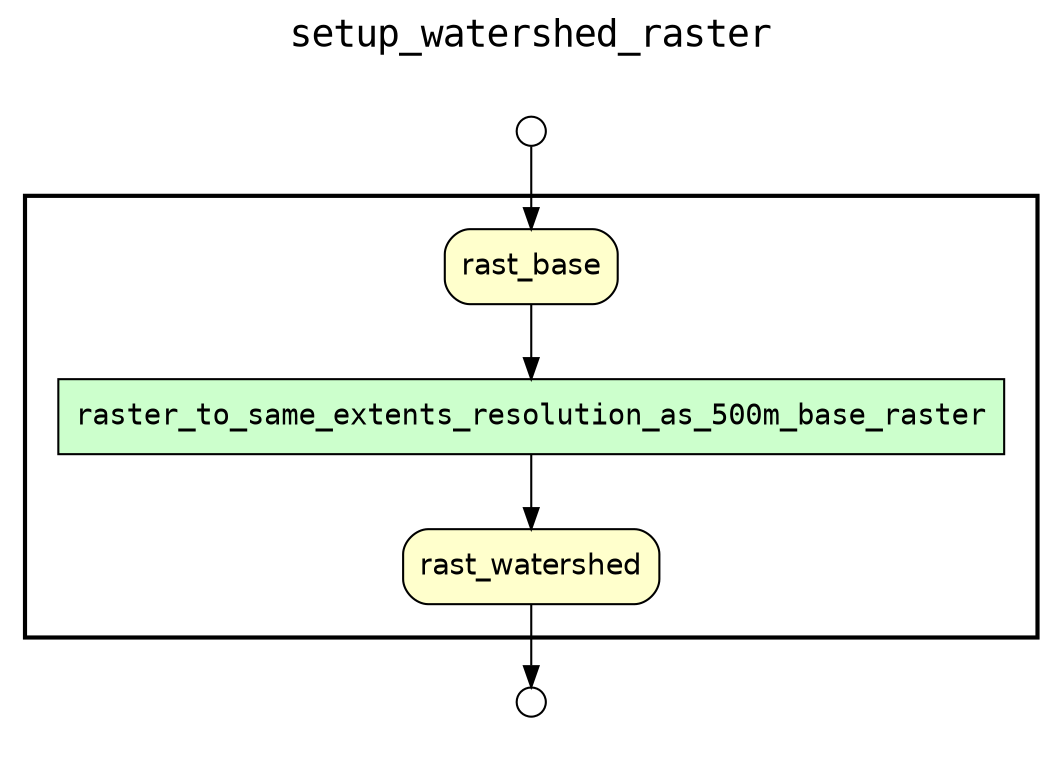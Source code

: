
digraph yw_data_view {
rankdir=TB
fontname=Courier; fontsize=18; labelloc=t
label="setup_watershed_raster"
subgraph cluster_workflow { label=""; color=black; penwidth=2
subgraph cluster_workflow_inner { label=""; color=white
node[shape=box style="filled" fillcolor="#CCFFCC" peripheries=1 fontname=Courier]
raster_to_same_extents_resolution_as_500m_base_raster
node[shape=box style="filled" fillcolor="#CCFFCC" peripheries=1 fontname=Courier]
node[shape=box style="rounded,filled" fillcolor="#FFFFCC" peripheries=1 fontname=Helvetica]
rast_base
rast_watershed
node[shape=box style="rounded,filled" fillcolor="#FFFFFF" peripheries=1 fontname=Helvetica]
}}
subgraph cluster_inflows { label=""; color=white; penwidth=2
subgraph cluster_inflows_inner { label=""; color=white
node[shape=circle fillcolor="#FFFFFF" peripheries=1 width=0.2]
rast_base_inflow [label=""]
}}
subgraph cluster_outflows { label=""; color=white; penwidth=2
subgraph cluster_outflows_inner { label=""; color=white
node[shape=circle fillcolor="#FFFFFF" peripheries=1 width=0.2]
rast_watershed_outflow [label=""]
}}
raster_to_same_extents_resolution_as_500m_base_raster -> rast_watershed
rast_base -> raster_to_same_extents_resolution_as_500m_base_raster
rast_base_inflow -> rast_base
rast_watershed -> rast_watershed_outflow
}

